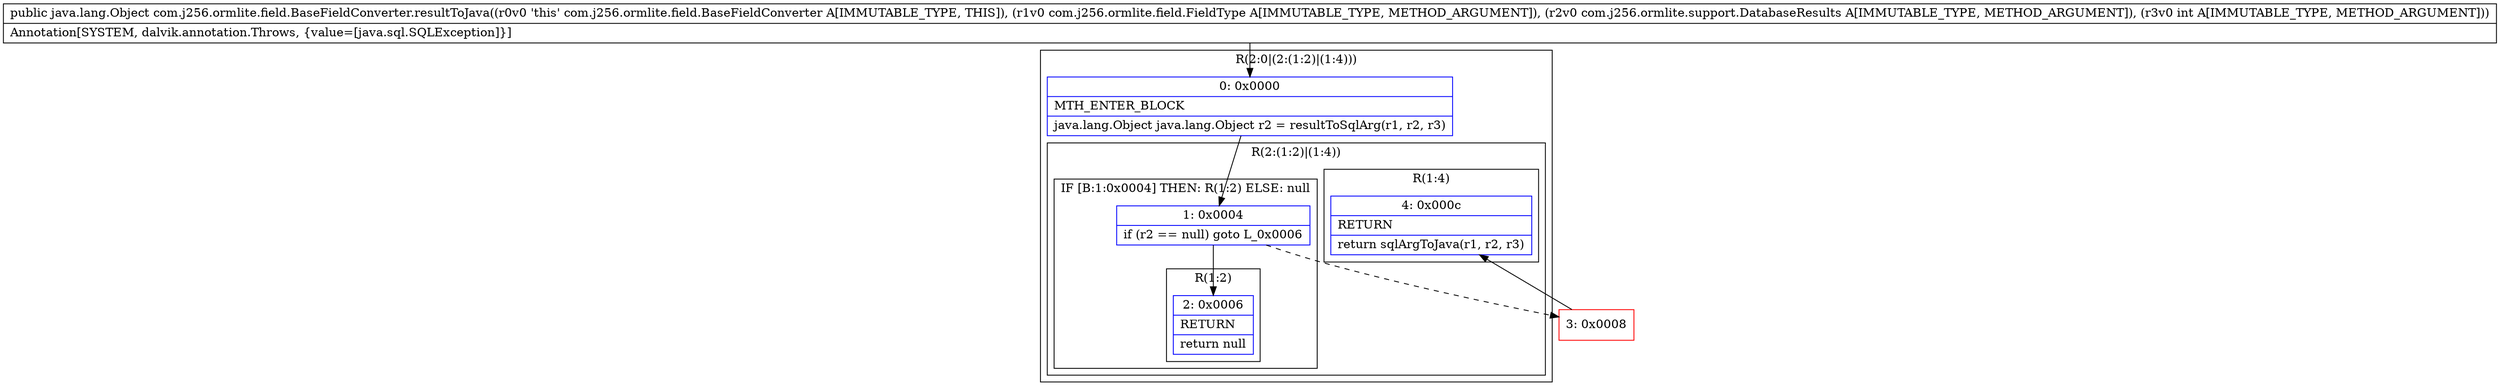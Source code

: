 digraph "CFG forcom.j256.ormlite.field.BaseFieldConverter.resultToJava(Lcom\/j256\/ormlite\/field\/FieldType;Lcom\/j256\/ormlite\/support\/DatabaseResults;I)Ljava\/lang\/Object;" {
subgraph cluster_Region_759600452 {
label = "R(2:0|(2:(1:2)|(1:4)))";
node [shape=record,color=blue];
Node_0 [shape=record,label="{0\:\ 0x0000|MTH_ENTER_BLOCK\l|java.lang.Object java.lang.Object r2 = resultToSqlArg(r1, r2, r3)\l}"];
subgraph cluster_Region_587683081 {
label = "R(2:(1:2)|(1:4))";
node [shape=record,color=blue];
subgraph cluster_IfRegion_465176534 {
label = "IF [B:1:0x0004] THEN: R(1:2) ELSE: null";
node [shape=record,color=blue];
Node_1 [shape=record,label="{1\:\ 0x0004|if (r2 == null) goto L_0x0006\l}"];
subgraph cluster_Region_2105599910 {
label = "R(1:2)";
node [shape=record,color=blue];
Node_2 [shape=record,label="{2\:\ 0x0006|RETURN\l|return null\l}"];
}
}
subgraph cluster_Region_1127970496 {
label = "R(1:4)";
node [shape=record,color=blue];
Node_4 [shape=record,label="{4\:\ 0x000c|RETURN\l|return sqlArgToJava(r1, r2, r3)\l}"];
}
}
}
Node_3 [shape=record,color=red,label="{3\:\ 0x0008}"];
MethodNode[shape=record,label="{public java.lang.Object com.j256.ormlite.field.BaseFieldConverter.resultToJava((r0v0 'this' com.j256.ormlite.field.BaseFieldConverter A[IMMUTABLE_TYPE, THIS]), (r1v0 com.j256.ormlite.field.FieldType A[IMMUTABLE_TYPE, METHOD_ARGUMENT]), (r2v0 com.j256.ormlite.support.DatabaseResults A[IMMUTABLE_TYPE, METHOD_ARGUMENT]), (r3v0 int A[IMMUTABLE_TYPE, METHOD_ARGUMENT]))  | Annotation[SYSTEM, dalvik.annotation.Throws, \{value=[java.sql.SQLException]\}]\l}"];
MethodNode -> Node_0;
Node_0 -> Node_1;
Node_1 -> Node_2;
Node_1 -> Node_3[style=dashed];
Node_3 -> Node_4;
}

